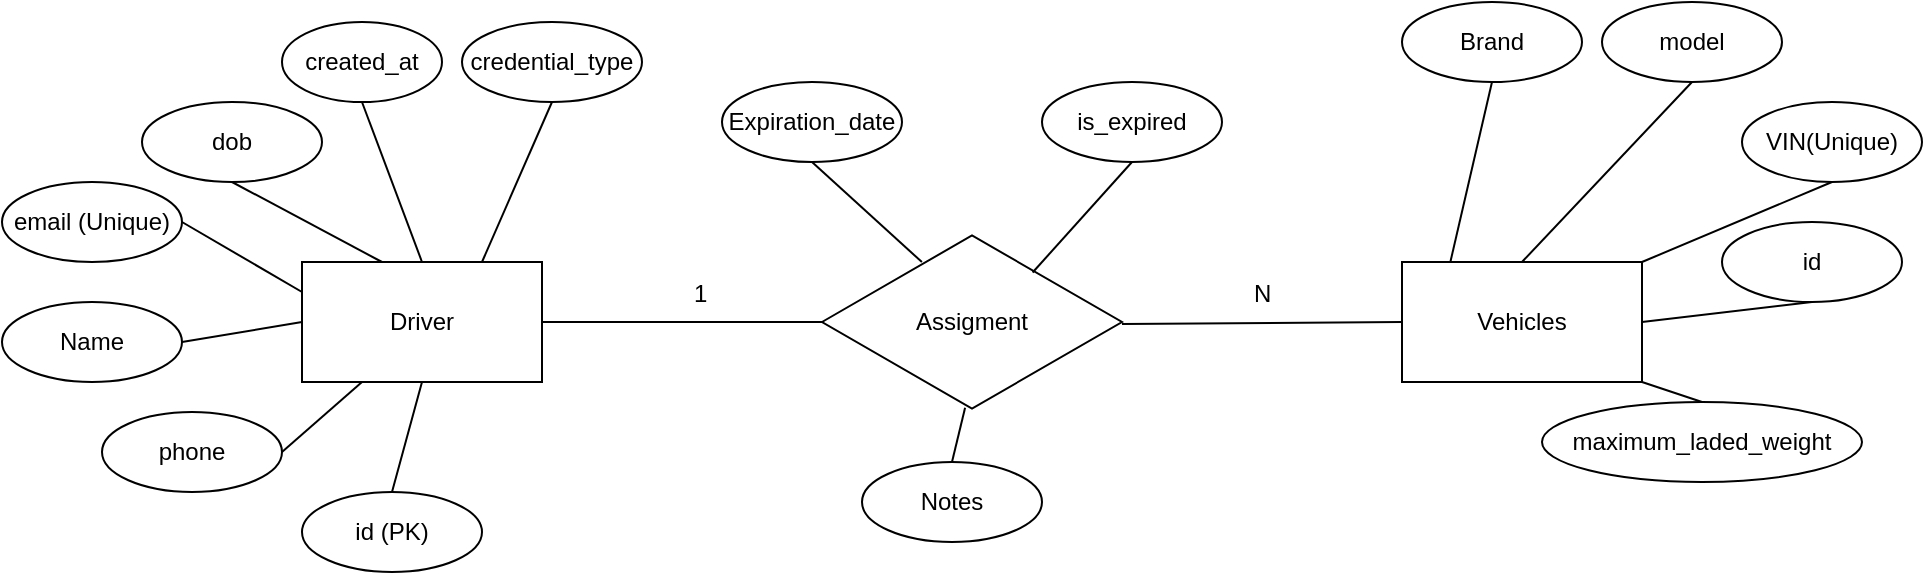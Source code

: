 <mxfile>
    <diagram id="0_reUhO-FMBeWwWuBeMp" name="Page-1">
        <mxGraphModel dx="1574" dy="403" grid="1" gridSize="10" guides="1" tooltips="1" connect="1" arrows="1" fold="1" page="1" pageScale="1" pageWidth="850" pageHeight="1100" math="0" shadow="0">
            <root>
                <mxCell id="0"/>
                <mxCell id="1" parent="0"/>
                <mxCell id="2" value="Driver" style="rounded=0;whiteSpace=wrap;html=1;" vertex="1" parent="1">
                    <mxGeometry x="40" y="220" width="120" height="60" as="geometry"/>
                </mxCell>
                <mxCell id="3" value="Vehicles" style="rounded=0;whiteSpace=wrap;html=1;" vertex="1" parent="1">
                    <mxGeometry x="590" y="220" width="120" height="60" as="geometry"/>
                </mxCell>
                <mxCell id="4" value="Assigment" style="html=1;whiteSpace=wrap;aspect=fixed;shape=isoRectangle;" vertex="1" parent="1">
                    <mxGeometry x="300" y="205" width="150" height="90" as="geometry"/>
                </mxCell>
                <mxCell id="7" value="" style="endArrow=none;html=1;exitX=1;exitY=0.5;exitDx=0;exitDy=0;entryX=0.007;entryY=0.5;entryDx=0;entryDy=0;entryPerimeter=0;" edge="1" parent="1" source="2" target="4">
                    <mxGeometry width="50" height="50" relative="1" as="geometry">
                        <mxPoint x="210" y="380" as="sourcePoint"/>
                        <mxPoint x="270" y="330" as="targetPoint"/>
                    </mxGeometry>
                </mxCell>
                <mxCell id="8" value="" style="endArrow=none;html=1;entryX=0;entryY=0.5;entryDx=0;entryDy=0;exitX=1;exitY=0.511;exitDx=0;exitDy=0;exitPerimeter=0;" edge="1" parent="1" source="4" target="3">
                    <mxGeometry width="50" height="50" relative="1" as="geometry">
                        <mxPoint x="480" y="200" as="sourcePoint"/>
                        <mxPoint x="560" y="200" as="targetPoint"/>
                    </mxGeometry>
                </mxCell>
                <mxCell id="9" value="1" style="text;strokeColor=none;fillColor=none;align=left;verticalAlign=middle;spacingLeft=4;spacingRight=4;overflow=hidden;points=[[0,0.5],[1,0.5]];portConstraint=eastwest;rotatable=0;" vertex="1" parent="1">
                    <mxGeometry x="230" y="220" width="20" height="30" as="geometry"/>
                </mxCell>
                <mxCell id="10" value="N" style="text;strokeColor=none;fillColor=none;align=left;verticalAlign=middle;spacingLeft=4;spacingRight=4;overflow=hidden;points=[[0,0.5],[1,0.5]];portConstraint=eastwest;rotatable=0;" vertex="1" parent="1">
                    <mxGeometry x="510" y="220" width="20" height="30" as="geometry"/>
                </mxCell>
                <mxCell id="14" value="created_at" style="ellipse;whiteSpace=wrap;html=1;" vertex="1" parent="1">
                    <mxGeometry x="30" y="100" width="80" height="40" as="geometry"/>
                </mxCell>
                <mxCell id="15" value="credential_type" style="ellipse;whiteSpace=wrap;html=1;" vertex="1" parent="1">
                    <mxGeometry x="120" y="100" width="90" height="40" as="geometry"/>
                </mxCell>
                <mxCell id="16" value="dob" style="ellipse;whiteSpace=wrap;html=1;" vertex="1" parent="1">
                    <mxGeometry x="-40" y="140" width="90" height="40" as="geometry"/>
                </mxCell>
                <mxCell id="17" value="email (Unique)" style="ellipse;whiteSpace=wrap;html=1;" vertex="1" parent="1">
                    <mxGeometry x="-110" y="180" width="90" height="40" as="geometry"/>
                </mxCell>
                <mxCell id="18" value="Name" style="ellipse;whiteSpace=wrap;html=1;" vertex="1" parent="1">
                    <mxGeometry x="-110" y="240" width="90" height="40" as="geometry"/>
                </mxCell>
                <mxCell id="19" value="phone" style="ellipse;whiteSpace=wrap;html=1;" vertex="1" parent="1">
                    <mxGeometry x="-60" y="295" width="90" height="40" as="geometry"/>
                </mxCell>
                <mxCell id="20" value="id (PK)" style="ellipse;whiteSpace=wrap;html=1;" vertex="1" parent="1">
                    <mxGeometry x="40" y="335" width="90" height="40" as="geometry"/>
                </mxCell>
                <mxCell id="21" value="" style="endArrow=none;html=1;entryX=0.5;entryY=1;entryDx=0;entryDy=0;exitX=0.75;exitY=0;exitDx=0;exitDy=0;" edge="1" parent="1" source="2" target="15">
                    <mxGeometry width="50" height="50" relative="1" as="geometry">
                        <mxPoint x="160" y="210" as="sourcePoint"/>
                        <mxPoint x="210" y="160" as="targetPoint"/>
                    </mxGeometry>
                </mxCell>
                <mxCell id="22" value="" style="endArrow=none;html=1;entryX=0.5;entryY=1;entryDx=0;entryDy=0;exitX=0.5;exitY=0;exitDx=0;exitDy=0;" edge="1" parent="1" source="2" target="14">
                    <mxGeometry width="50" height="50" relative="1" as="geometry">
                        <mxPoint x="82.5" y="220" as="sourcePoint"/>
                        <mxPoint x="117.5" y="140" as="targetPoint"/>
                    </mxGeometry>
                </mxCell>
                <mxCell id="23" value="" style="endArrow=none;html=1;entryX=0.5;entryY=1;entryDx=0;entryDy=0;" edge="1" parent="1" target="16">
                    <mxGeometry width="50" height="50" relative="1" as="geometry">
                        <mxPoint x="80" y="220" as="sourcePoint"/>
                        <mxPoint x="50.0" y="140" as="targetPoint"/>
                    </mxGeometry>
                </mxCell>
                <mxCell id="24" value="" style="endArrow=none;html=1;entryX=1;entryY=0.5;entryDx=0;entryDy=0;exitX=0;exitY=0.25;exitDx=0;exitDy=0;" edge="1" parent="1" source="2" target="17">
                    <mxGeometry width="50" height="50" relative="1" as="geometry">
                        <mxPoint x="90.0" y="230" as="sourcePoint"/>
                        <mxPoint x="15.0" y="190" as="targetPoint"/>
                    </mxGeometry>
                </mxCell>
                <mxCell id="25" value="" style="endArrow=none;html=1;entryX=1;entryY=0.5;entryDx=0;entryDy=0;exitX=0;exitY=0.5;exitDx=0;exitDy=0;" edge="1" parent="1" source="2" target="18">
                    <mxGeometry width="50" height="50" relative="1" as="geometry">
                        <mxPoint x="50.0" y="245" as="sourcePoint"/>
                        <mxPoint x="-10.0" y="210" as="targetPoint"/>
                    </mxGeometry>
                </mxCell>
                <mxCell id="26" value="" style="endArrow=none;html=1;entryX=1;entryY=0.5;entryDx=0;entryDy=0;exitX=0.25;exitY=1;exitDx=0;exitDy=0;" edge="1" parent="1" source="2" target="19">
                    <mxGeometry width="50" height="50" relative="1" as="geometry">
                        <mxPoint x="50.0" y="245" as="sourcePoint"/>
                        <mxPoint x="-10.0" y="210" as="targetPoint"/>
                    </mxGeometry>
                </mxCell>
                <mxCell id="27" value="" style="endArrow=none;html=1;entryX=0.5;entryY=0;entryDx=0;entryDy=0;exitX=0.5;exitY=1;exitDx=0;exitDy=0;" edge="1" parent="1" source="2" target="20">
                    <mxGeometry width="50" height="50" relative="1" as="geometry">
                        <mxPoint x="80.0" y="290" as="sourcePoint"/>
                        <mxPoint x="40.0" y="325" as="targetPoint"/>
                    </mxGeometry>
                </mxCell>
                <mxCell id="28" value="Brand" style="ellipse;whiteSpace=wrap;html=1;" vertex="1" parent="1">
                    <mxGeometry x="590" y="90" width="90" height="40" as="geometry"/>
                </mxCell>
                <mxCell id="29" value="" style="endArrow=none;html=1;entryX=0.5;entryY=1;entryDx=0;entryDy=0;exitX=0.202;exitY=-0.004;exitDx=0;exitDy=0;exitPerimeter=0;" edge="1" parent="1" target="28" source="3">
                    <mxGeometry width="50" height="50" relative="1" as="geometry">
                        <mxPoint x="600.0" y="210" as="sourcePoint"/>
                        <mxPoint x="680" y="150" as="targetPoint"/>
                    </mxGeometry>
                </mxCell>
                <mxCell id="30" value="model" style="ellipse;whiteSpace=wrap;html=1;" vertex="1" parent="1">
                    <mxGeometry x="690" y="90" width="90" height="40" as="geometry"/>
                </mxCell>
                <mxCell id="31" value="" style="endArrow=none;html=1;entryX=0.5;entryY=1;entryDx=0;entryDy=0;exitX=0.5;exitY=0;exitDx=0;exitDy=0;" edge="1" parent="1" target="30" source="3">
                    <mxGeometry width="50" height="50" relative="1" as="geometry">
                        <mxPoint x="700" y="210" as="sourcePoint"/>
                        <mxPoint x="780" y="150" as="targetPoint"/>
                    </mxGeometry>
                </mxCell>
                <mxCell id="32" value="VIN(Unique)" style="ellipse;whiteSpace=wrap;html=1;" vertex="1" parent="1">
                    <mxGeometry x="760" y="140" width="90" height="40" as="geometry"/>
                </mxCell>
                <mxCell id="33" value="" style="endArrow=none;html=1;entryX=0.5;entryY=1;entryDx=0;entryDy=0;exitX=1;exitY=0;exitDx=0;exitDy=0;" edge="1" parent="1" target="32" source="3">
                    <mxGeometry width="50" height="50" relative="1" as="geometry">
                        <mxPoint x="770" y="260" as="sourcePoint"/>
                        <mxPoint x="850" y="200" as="targetPoint"/>
                    </mxGeometry>
                </mxCell>
                <mxCell id="34" value="id" style="ellipse;whiteSpace=wrap;html=1;" vertex="1" parent="1">
                    <mxGeometry x="750" y="200" width="90" height="40" as="geometry"/>
                </mxCell>
                <mxCell id="35" value="" style="endArrow=none;html=1;entryX=0.5;entryY=1;entryDx=0;entryDy=0;exitX=1;exitY=0.5;exitDx=0;exitDy=0;" edge="1" parent="1" target="34" source="3">
                    <mxGeometry width="50" height="50" relative="1" as="geometry">
                        <mxPoint x="760" y="320" as="sourcePoint"/>
                        <mxPoint x="840" y="260" as="targetPoint"/>
                    </mxGeometry>
                </mxCell>
                <mxCell id="36" value="maximum_laded_weight" style="ellipse;whiteSpace=wrap;html=1;" vertex="1" parent="1">
                    <mxGeometry x="660" y="290" width="160" height="40" as="geometry"/>
                </mxCell>
                <mxCell id="37" value="" style="endArrow=none;html=1;entryX=0.5;entryY=0;entryDx=0;entryDy=0;exitX=1;exitY=1;exitDx=0;exitDy=0;" edge="1" parent="1" target="36" source="3">
                    <mxGeometry width="50" height="50" relative="1" as="geometry">
                        <mxPoint x="740" y="410" as="sourcePoint"/>
                        <mxPoint x="820" y="350" as="targetPoint"/>
                    </mxGeometry>
                </mxCell>
                <mxCell id="38" value="Expiration_date" style="ellipse;whiteSpace=wrap;html=1;" vertex="1" parent="1">
                    <mxGeometry x="250" y="130" width="90" height="40" as="geometry"/>
                </mxCell>
                <mxCell id="39" value="" style="endArrow=none;html=1;entryX=0.5;entryY=1;entryDx=0;entryDy=0;exitX=0.333;exitY=0.167;exitDx=0;exitDy=0;exitPerimeter=0;" edge="1" parent="1" target="38" source="4">
                    <mxGeometry width="50" height="50" relative="1" as="geometry">
                        <mxPoint x="384.24" y="209.76" as="sourcePoint"/>
                        <mxPoint x="450" y="140" as="targetPoint"/>
                    </mxGeometry>
                </mxCell>
                <mxCell id="40" value="is_expired" style="ellipse;whiteSpace=wrap;html=1;" vertex="1" parent="1">
                    <mxGeometry x="410" y="130" width="90" height="40" as="geometry"/>
                </mxCell>
                <mxCell id="41" value="" style="endArrow=none;html=1;entryX=0.5;entryY=1;entryDx=0;entryDy=0;exitX=0.702;exitY=0.225;exitDx=0;exitDy=0;exitPerimeter=0;" edge="1" parent="1" target="40" source="4">
                    <mxGeometry width="50" height="50" relative="1" as="geometry">
                        <mxPoint x="444.24" y="229.76" as="sourcePoint"/>
                        <mxPoint x="510" y="160" as="targetPoint"/>
                    </mxGeometry>
                </mxCell>
                <mxCell id="42" value="Notes" style="ellipse;whiteSpace=wrap;html=1;" vertex="1" parent="1">
                    <mxGeometry x="320" y="320" width="90" height="40" as="geometry"/>
                </mxCell>
                <mxCell id="43" value="" style="endArrow=none;html=1;entryX=0.5;entryY=0;entryDx=0;entryDy=0;exitX=0.477;exitY=0.976;exitDx=0;exitDy=0;exitPerimeter=0;" edge="1" parent="1" target="42" source="4">
                    <mxGeometry width="50" height="50" relative="1" as="geometry">
                        <mxPoint x="454.24" y="449.76" as="sourcePoint"/>
                        <mxPoint x="520" y="380" as="targetPoint"/>
                    </mxGeometry>
                </mxCell>
            </root>
        </mxGraphModel>
    </diagram>
</mxfile>